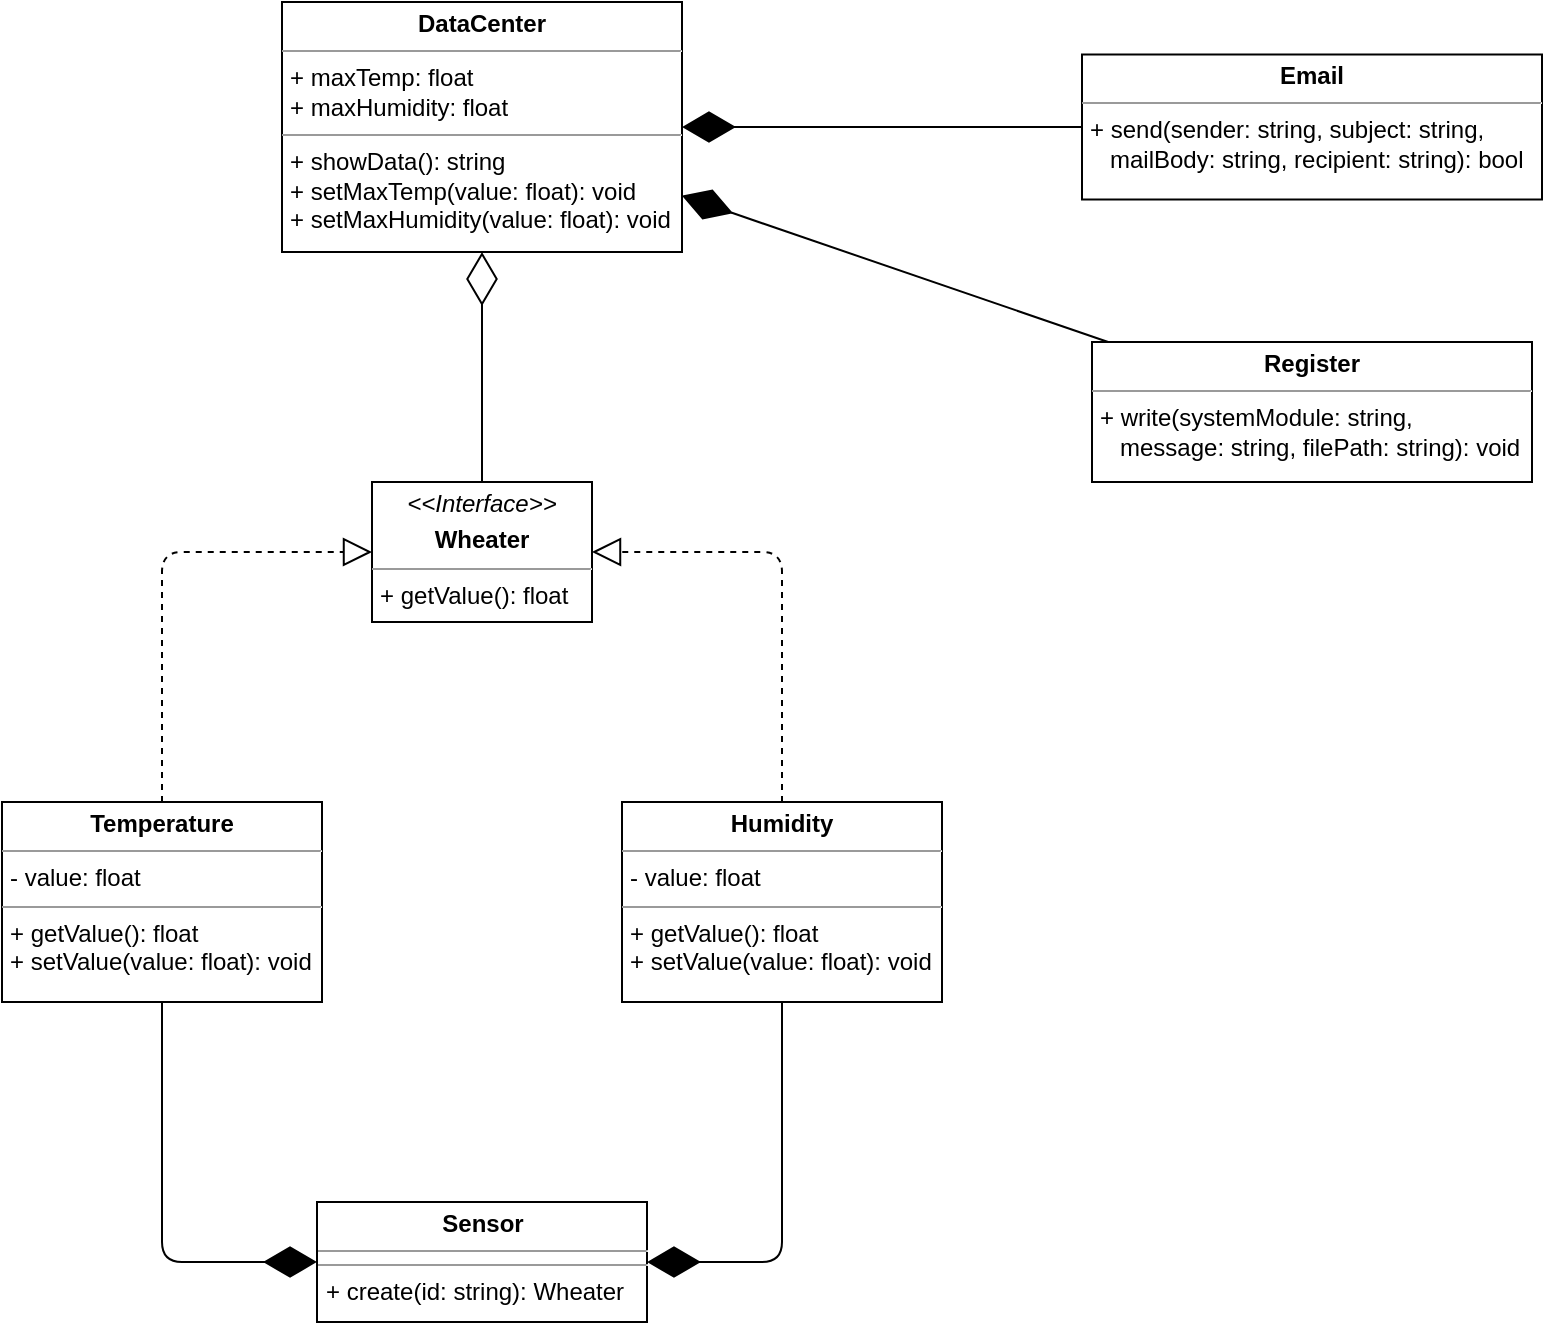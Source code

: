<mxfile>
    <diagram id="C5RBs43oDa-KdzZeNtuy" name="Page-1">
        <mxGraphModel dx="1279" dy="615" grid="1" gridSize="10" guides="1" tooltips="1" connect="1" arrows="1" fold="1" page="1" pageScale="1" pageWidth="827" pageHeight="1169" math="0" shadow="0">
            <root>
                <mxCell id="WIyWlLk6GJQsqaUBKTNV-0"/>
                <mxCell id="WIyWlLk6GJQsqaUBKTNV-1" parent="WIyWlLk6GJQsqaUBKTNV-0"/>
                <mxCell id="hJLo-EtWZv08Ak2ZrZDI-0" value="&lt;p style=&quot;margin:0px;margin-top:4px;text-align:center;&quot;&gt;&lt;i&gt;&amp;lt;&amp;lt;Interface&amp;gt;&amp;gt;&lt;/i&gt;&lt;/p&gt;&lt;p style=&quot;margin:0px;margin-top:4px;text-align:center;&quot;&gt;&lt;b&gt;Wheater&lt;/b&gt;&lt;/p&gt;&lt;hr size=&quot;1&quot;&gt;&lt;p style=&quot;margin:0px;margin-left:4px;&quot;&gt;+ getValue(): float&lt;br&gt;&lt;/p&gt;" style="verticalAlign=top;align=left;overflow=fill;fontSize=12;fontFamily=Helvetica;html=1;" parent="WIyWlLk6GJQsqaUBKTNV-1" vertex="1">
                    <mxGeometry x="225" y="280" width="110" height="70" as="geometry"/>
                </mxCell>
                <mxCell id="hJLo-EtWZv08Ak2ZrZDI-1" value="&lt;p style=&quot;margin:0px;margin-top:4px;text-align:center;&quot;&gt;&lt;b&gt;DataCenter&lt;/b&gt;&lt;/p&gt;&lt;hr size=&quot;1&quot;&gt;&lt;p style=&quot;margin:0px;margin-left:4px;&quot;&gt;+ maxTemp: float&lt;/p&gt;&lt;p style=&quot;margin:0px;margin-left:4px;&quot;&gt;+ maxHumidity: float&lt;br&gt;&lt;/p&gt;&lt;hr size=&quot;1&quot;&gt;&lt;p style=&quot;margin:0px;margin-left:4px;&quot;&gt;+ showData(): string&lt;/p&gt;&lt;p style=&quot;margin:0px;margin-left:4px;&quot;&gt;+ setMaxTemp(value: float): void&lt;/p&gt;&lt;p style=&quot;margin:0px;margin-left:4px;&quot;&gt;+ setMaxHumidity(value: float): void&lt;br&gt;&lt;/p&gt;" style="verticalAlign=top;align=left;overflow=fill;fontSize=12;fontFamily=Helvetica;html=1;" parent="WIyWlLk6GJQsqaUBKTNV-1" vertex="1">
                    <mxGeometry x="180" y="40" width="200" height="125" as="geometry"/>
                </mxCell>
                <mxCell id="hJLo-EtWZv08Ak2ZrZDI-3" value="" style="endArrow=diamondThin;endFill=0;endSize=24;html=1;rounded=0;" parent="WIyWlLk6GJQsqaUBKTNV-1" source="hJLo-EtWZv08Ak2ZrZDI-0" target="hJLo-EtWZv08Ak2ZrZDI-1" edge="1">
                    <mxGeometry width="160" relative="1" as="geometry">
                        <mxPoint x="330" y="300" as="sourcePoint"/>
                        <mxPoint x="490" y="300" as="targetPoint"/>
                    </mxGeometry>
                </mxCell>
                <mxCell id="hJLo-EtWZv08Ak2ZrZDI-5" value="&lt;p style=&quot;margin:0px;margin-top:4px;text-align:center;&quot;&gt;&lt;b&gt;Temperature&lt;br&gt;&lt;/b&gt;&lt;/p&gt;&lt;hr size=&quot;1&quot;&gt;&lt;p style=&quot;margin:0px;margin-left:4px;&quot;&gt;- value: float&lt;br&gt;&lt;/p&gt;&lt;hr size=&quot;1&quot;&gt;&lt;p style=&quot;margin:0px;margin-left:4px;&quot;&gt;+ getValue(): float&lt;/p&gt;&lt;p style=&quot;margin:0px;margin-left:4px;&quot;&gt;+ setValue(value: float): void&lt;br&gt;&lt;/p&gt;" style="verticalAlign=top;align=left;overflow=fill;fontSize=12;fontFamily=Helvetica;html=1;" parent="WIyWlLk6GJQsqaUBKTNV-1" vertex="1">
                    <mxGeometry x="40" y="440" width="160" height="100" as="geometry"/>
                </mxCell>
                <mxCell id="hJLo-EtWZv08Ak2ZrZDI-6" value="&lt;p style=&quot;margin:0px;margin-top:4px;text-align:center;&quot;&gt;&lt;b&gt;Humidity&lt;br&gt;&lt;/b&gt;&lt;/p&gt;&lt;hr size=&quot;1&quot;&gt;&lt;p style=&quot;margin:0px;margin-left:4px;&quot;&gt;- value: float&lt;br&gt;&lt;/p&gt;&lt;hr size=&quot;1&quot;&gt;&lt;p style=&quot;margin:0px;margin-left:4px;&quot;&gt;+ getValue(): float&lt;/p&gt;&lt;p style=&quot;margin:0px;margin-left:4px;&quot;&gt;+ setValue(value: float): void&lt;br&gt;&lt;/p&gt;" style="verticalAlign=top;align=left;overflow=fill;fontSize=12;fontFamily=Helvetica;html=1;" parent="WIyWlLk6GJQsqaUBKTNV-1" vertex="1">
                    <mxGeometry x="350" y="440" width="160" height="100" as="geometry"/>
                </mxCell>
                <mxCell id="hJLo-EtWZv08Ak2ZrZDI-9" value="&lt;p style=&quot;margin:0px;margin-top:4px;text-align:center;&quot;&gt;&lt;b&gt;Sensor&lt;/b&gt;&lt;/p&gt;&lt;hr size=&quot;1&quot;&gt;&lt;hr size=&quot;1&quot;&gt;&lt;p style=&quot;margin:0px;margin-left:4px;&quot;&gt;+ create(id: string): Wheater&lt;br&gt;&lt;/p&gt;" style="verticalAlign=top;align=left;overflow=fill;fontSize=12;fontFamily=Helvetica;html=1;" parent="WIyWlLk6GJQsqaUBKTNV-1" vertex="1">
                    <mxGeometry x="197.5" y="640" width="165" height="60" as="geometry"/>
                </mxCell>
                <mxCell id="hJLo-EtWZv08Ak2ZrZDI-13" value="&lt;p style=&quot;margin:0px;margin-top:4px;text-align:center;&quot;&gt;&lt;b&gt;Register&lt;/b&gt;&lt;br&gt;&lt;/p&gt;&lt;hr size=&quot;1&quot;&gt;&lt;p style=&quot;margin:0px;margin-left:4px;&quot;&gt;+ write(systemModule: string,&lt;/p&gt;&lt;p style=&quot;margin:0px;margin-left:4px;&quot;&gt;&amp;nbsp; &amp;nbsp;message&lt;span style=&quot;background-color: initial;&quot;&gt;: string, filePath: string): void&lt;/span&gt;&lt;/p&gt;" style="verticalAlign=top;align=left;overflow=fill;fontSize=12;fontFamily=Helvetica;html=1;" parent="WIyWlLk6GJQsqaUBKTNV-1" vertex="1">
                    <mxGeometry x="585" y="210" width="220" height="70" as="geometry"/>
                </mxCell>
                <mxCell id="hJLo-EtWZv08Ak2ZrZDI-14" value="&lt;p style=&quot;margin:0px;margin-top:4px;text-align:center;&quot;&gt;&lt;b&gt;Email&lt;/b&gt;&lt;/p&gt;&lt;hr size=&quot;1&quot;&gt;&lt;p style=&quot;margin:0px;margin-left:4px;&quot;&gt;+ send(sender: string, subject: string,&lt;/p&gt;&lt;p style=&quot;margin:0px;margin-left:4px;&quot;&gt;&amp;nbsp; &amp;nbsp;mailBody: string,&amp;nbsp;&lt;span style=&quot;background-color: initial;&quot;&gt;recipient: string): bool&lt;/span&gt;&lt;/p&gt;" style="verticalAlign=top;align=left;overflow=fill;fontSize=12;fontFamily=Helvetica;html=1;" parent="WIyWlLk6GJQsqaUBKTNV-1" vertex="1">
                    <mxGeometry x="580" y="66.25" width="230" height="72.5" as="geometry"/>
                </mxCell>
                <mxCell id="1" value="" style="endArrow=diamondThin;endFill=1;endSize=24;html=1;" edge="1" parent="WIyWlLk6GJQsqaUBKTNV-1" source="hJLo-EtWZv08Ak2ZrZDI-5" target="hJLo-EtWZv08Ak2ZrZDI-9">
                    <mxGeometry width="160" relative="1" as="geometry">
                        <mxPoint x="570" y="320" as="sourcePoint"/>
                        <mxPoint x="730" y="320" as="targetPoint"/>
                        <Array as="points">
                            <mxPoint x="120" y="670"/>
                        </Array>
                    </mxGeometry>
                </mxCell>
                <mxCell id="2" value="" style="endArrow=diamondThin;endFill=1;endSize=24;html=1;" edge="1" parent="WIyWlLk6GJQsqaUBKTNV-1" source="hJLo-EtWZv08Ak2ZrZDI-6" target="hJLo-EtWZv08Ak2ZrZDI-9">
                    <mxGeometry width="160" relative="1" as="geometry">
                        <mxPoint x="570" y="320" as="sourcePoint"/>
                        <mxPoint x="730" y="320" as="targetPoint"/>
                        <Array as="points">
                            <mxPoint x="430" y="670"/>
                        </Array>
                    </mxGeometry>
                </mxCell>
                <mxCell id="3" value="" style="endArrow=block;dashed=1;endFill=0;endSize=12;html=1;" edge="1" parent="WIyWlLk6GJQsqaUBKTNV-1" source="hJLo-EtWZv08Ak2ZrZDI-5" target="hJLo-EtWZv08Ak2ZrZDI-0">
                    <mxGeometry width="160" relative="1" as="geometry">
                        <mxPoint x="570" y="320" as="sourcePoint"/>
                        <mxPoint x="730" y="320" as="targetPoint"/>
                        <Array as="points">
                            <mxPoint x="120" y="315"/>
                        </Array>
                    </mxGeometry>
                </mxCell>
                <mxCell id="4" value="" style="endArrow=block;dashed=1;endFill=0;endSize=12;html=1;" edge="1" parent="WIyWlLk6GJQsqaUBKTNV-1" source="hJLo-EtWZv08Ak2ZrZDI-6" target="hJLo-EtWZv08Ak2ZrZDI-0">
                    <mxGeometry width="160" relative="1" as="geometry">
                        <mxPoint x="570" y="320" as="sourcePoint"/>
                        <mxPoint x="730" y="320" as="targetPoint"/>
                        <Array as="points">
                            <mxPoint x="430" y="315"/>
                        </Array>
                    </mxGeometry>
                </mxCell>
                <mxCell id="5" value="" style="endArrow=diamondThin;endFill=1;endSize=24;html=1;" edge="1" parent="WIyWlLk6GJQsqaUBKTNV-1" source="hJLo-EtWZv08Ak2ZrZDI-13" target="hJLo-EtWZv08Ak2ZrZDI-1">
                    <mxGeometry width="160" relative="1" as="geometry">
                        <mxPoint x="570" y="320" as="sourcePoint"/>
                        <mxPoint x="730" y="320" as="targetPoint"/>
                    </mxGeometry>
                </mxCell>
                <mxCell id="6" value="" style="endArrow=diamondThin;endFill=1;endSize=24;html=1;" edge="1" parent="WIyWlLk6GJQsqaUBKTNV-1" source="hJLo-EtWZv08Ak2ZrZDI-14" target="hJLo-EtWZv08Ak2ZrZDI-1">
                    <mxGeometry width="160" relative="1" as="geometry">
                        <mxPoint x="570" y="320" as="sourcePoint"/>
                        <mxPoint x="730" y="320" as="targetPoint"/>
                    </mxGeometry>
                </mxCell>
            </root>
        </mxGraphModel>
    </diagram>
</mxfile>